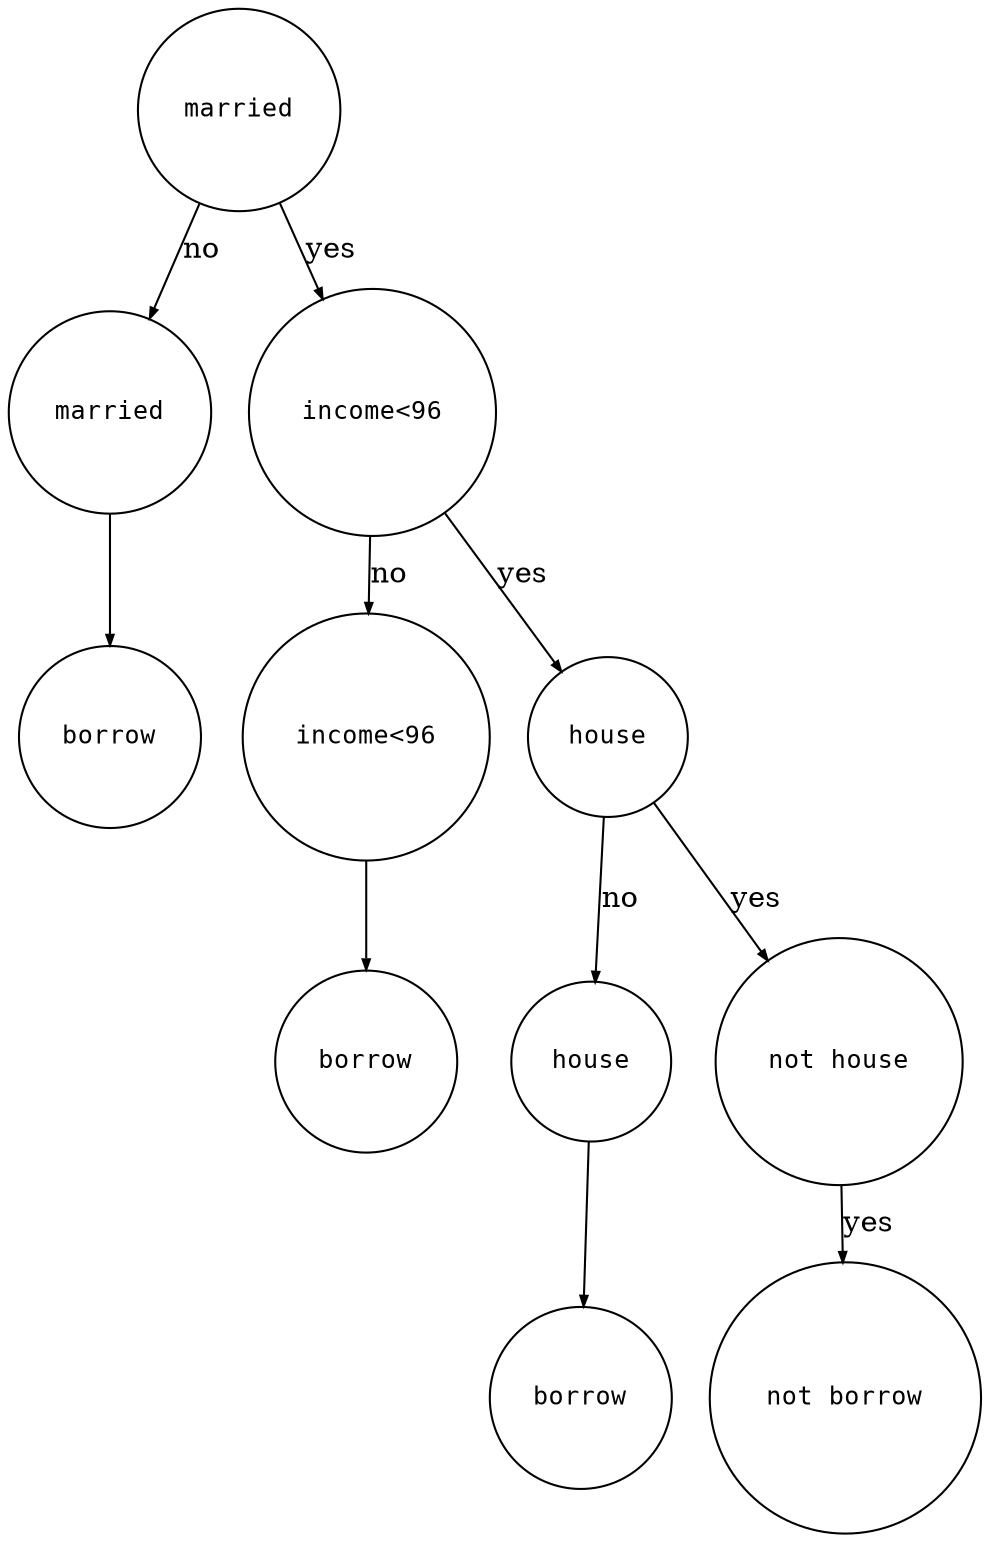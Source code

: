 digraph astgraph {
  node [shape=circle, fontsize=12, fontname="Courier", height=.1];
  ranksep=.3;
  edge [arrowsize=.5]
  node1 [label="married"]
  node2 [label="married"]
  node4 [label="not married"]
  node1 -> node2 [label= "no"]
  node1 -> node4 [label= "yes"]
  node3 [label="borrow"]
  node2 -> node3 
  node4 [label="income<96"]
  node5 [label="income<96"]
  node7 [label="not income<96"]
  node4 -> node5 [label= "no"]
  node4 -> node7 [label= "yes"]
  node6 [label="borrow"]
  node5 -> node6 
  node7 [label="house"]
  node8 [label="house"]
  node10 [label="not house"]
  node7 -> node8 [label= "no"]
  node7 -> node10 [label= "yes"]
  node9 [label="borrow"]
  node8 -> node9 
 node11 [label="not borrow"]
 node10 -> node11 [label= "yes"]
}